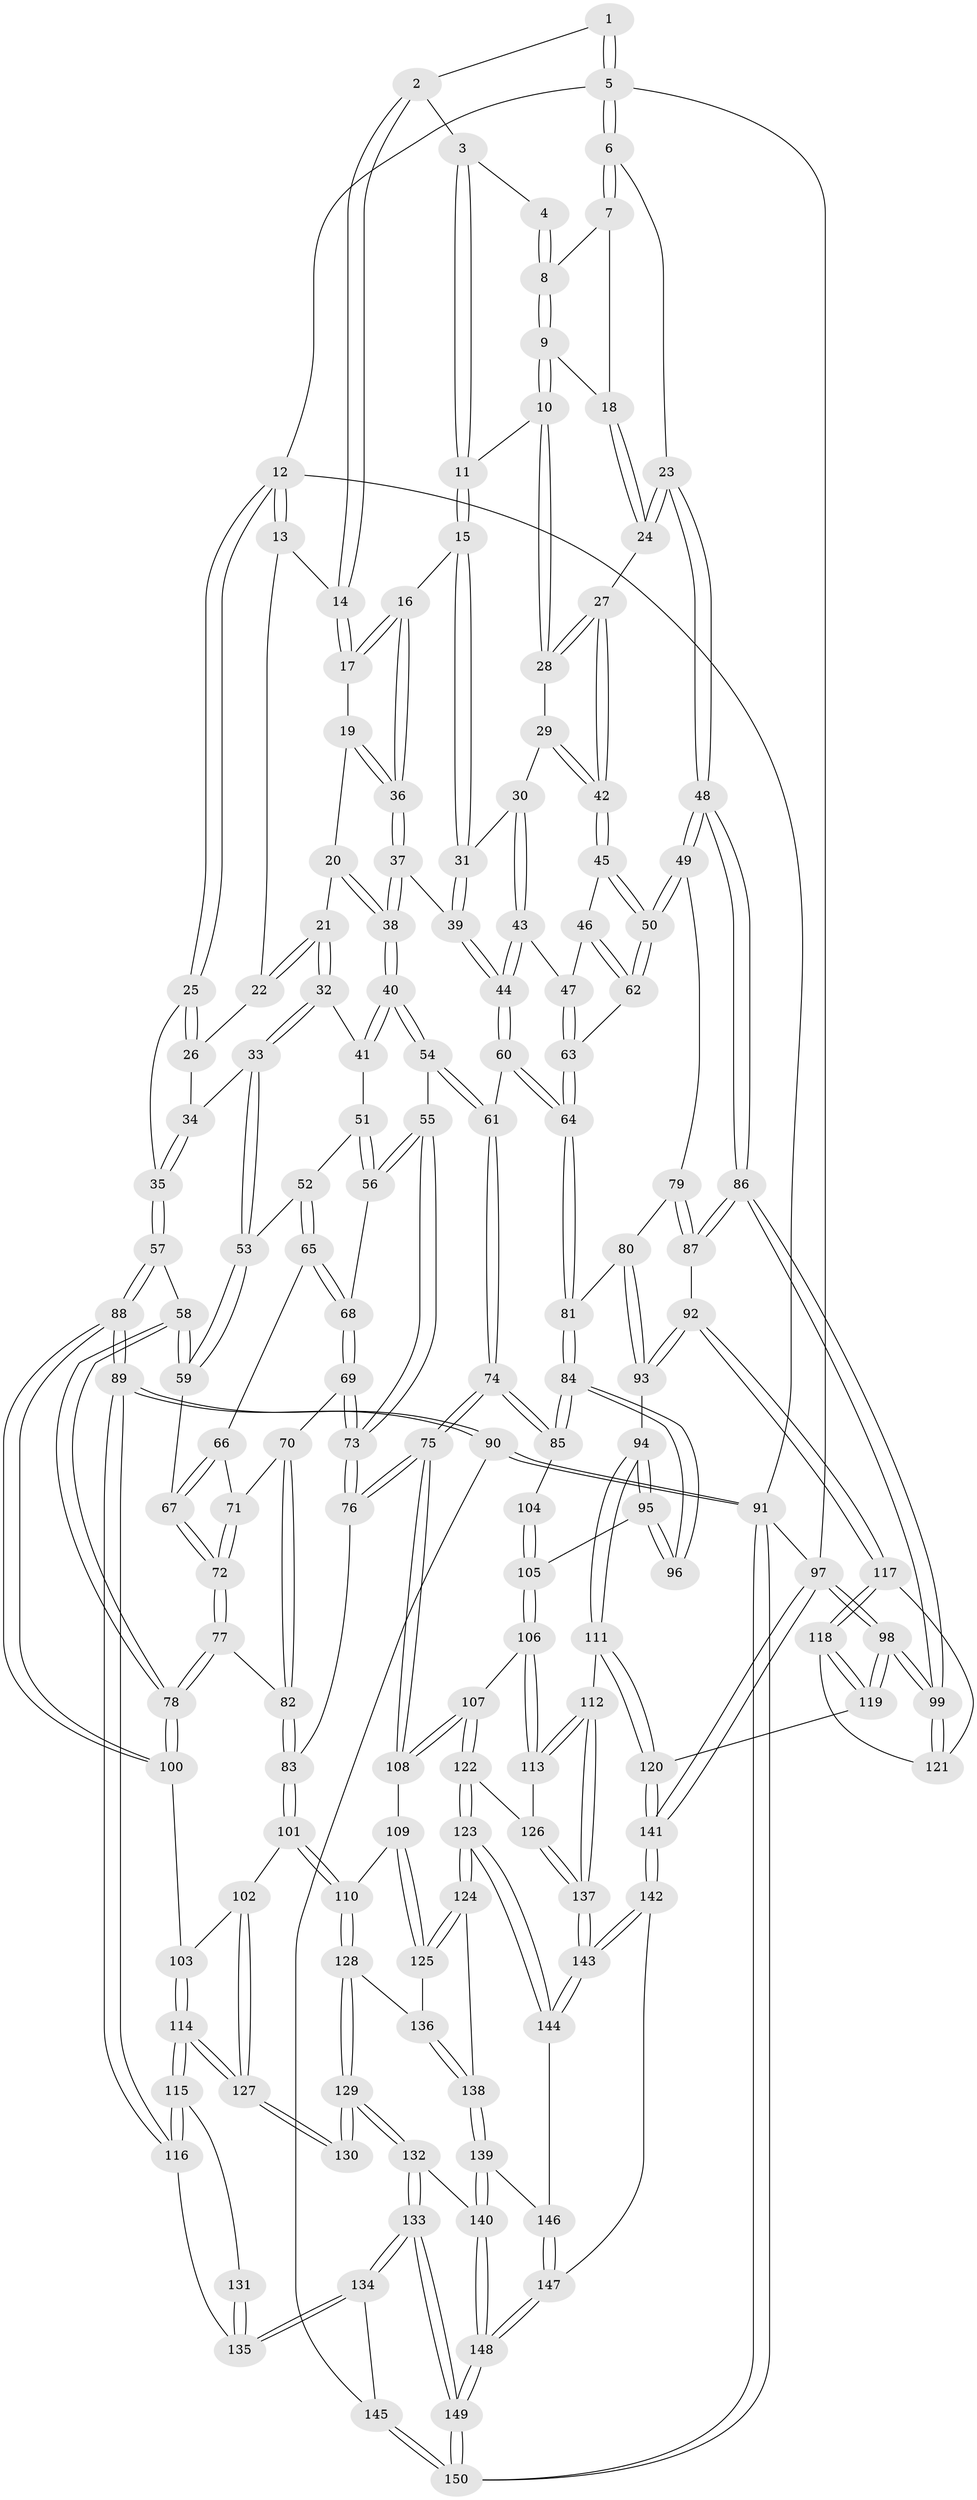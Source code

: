 // Generated by graph-tools (version 1.1) at 2025/12/02/27/25 16:12:00]
// undirected, 150 vertices, 372 edges
graph export_dot {
graph [start="1"]
  node [color=gray90,style=filled];
  1 [pos="+0.8541972655275533+0"];
  2 [pos="+0.5750483107282273+0"];
  3 [pos="+0.7248999443067793+0.02902848345807832"];
  4 [pos="+0.8207991362229858+0.02794307807287471"];
  5 [pos="+1+0"];
  6 [pos="+1+0"];
  7 [pos="+1+0"];
  8 [pos="+0.8363402450098887+0.0830401106791812"];
  9 [pos="+0.8182719101564108+0.11371596977044723"];
  10 [pos="+0.8087126320709994+0.11756962260174367"];
  11 [pos="+0.7608517671922779+0.09355236373004475"];
  12 [pos="+0+0"];
  13 [pos="+0.2694843931456812+0"];
  14 [pos="+0.4818939346047139+0"];
  15 [pos="+0.6381268702187813+0.1788202415478528"];
  16 [pos="+0.5744321232189058+0.13978086959427138"];
  17 [pos="+0.48107917577377+0"];
  18 [pos="+0.8775587114201954+0.14091571235139447"];
  19 [pos="+0.3681193441218416+0.1356691320680183"];
  20 [pos="+0.3620421948407137+0.1456056096359293"];
  21 [pos="+0.31829681874993593+0.18472221722869986"];
  22 [pos="+0.188766983008766+0.11373716129248211"];
  23 [pos="+1+0.276502421508449"];
  24 [pos="+0.9470661340337672+0.2111476374874067"];
  25 [pos="+0+0"];
  26 [pos="+0.1691401786632622+0.1250655122306374"];
  27 [pos="+0.8304581987069071+0.24367940437116942"];
  28 [pos="+0.8033223291110504+0.1399844619372058"];
  29 [pos="+0.7084061877460834+0.22343942429967792"];
  30 [pos="+0.6963410303075478+0.22401842745502448"];
  31 [pos="+0.6608443812524578+0.2089724558992537"];
  32 [pos="+0.31633673861653483+0.19132171645199672"];
  33 [pos="+0.1498912452811671+0.2539842142476196"];
  34 [pos="+0.15546326912864597+0.1427583226974717"];
  35 [pos="+0+0.1521124607707482"];
  36 [pos="+0.5175918767823456+0.24808390217094786"];
  37 [pos="+0.5032111988653263+0.2794703698409502"];
  38 [pos="+0.4897352883460433+0.29673259893738285"];
  39 [pos="+0.6291685483731948+0.29131730561125935"];
  40 [pos="+0.4848394986746398+0.31175439409745137"];
  41 [pos="+0.3194409601539551+0.2297597307807284"];
  42 [pos="+0.812273134768149+0.2676117320126515"];
  43 [pos="+0.716906002569835+0.33485610238005287"];
  44 [pos="+0.6331538595656393+0.3509333688228978"];
  45 [pos="+0.812635967599437+0.2755611883364603"];
  46 [pos="+0.7523167579266377+0.3344263617929022"];
  47 [pos="+0.7329715121194279+0.3439167343846486"];
  48 [pos="+1+0.30714878758305986"];
  49 [pos="+0.9215876208244995+0.41583509549063224"];
  50 [pos="+0.9122880149868473+0.41067905274303884"];
  51 [pos="+0.318689462629687+0.23437844273207542"];
  52 [pos="+0.1712474282719171+0.3311226146797849"];
  53 [pos="+0.1294984151390777+0.2901056229432165"];
  54 [pos="+0.4791177261743085+0.369716564481391"];
  55 [pos="+0.35903020782179684+0.38959162021227145"];
  56 [pos="+0.3303437220957115+0.36984836788163394"];
  57 [pos="+0+0.27035206680700796"];
  58 [pos="+0+0.2781669975689662"];
  59 [pos="+0+0.29632384213935703"];
  60 [pos="+0.578579940985708+0.4286986010435438"];
  61 [pos="+0.5433728167050002+0.4323551223868216"];
  62 [pos="+0.8762518305816974+0.40716620528400305"];
  63 [pos="+0.7420966548287751+0.4137721302137113"];
  64 [pos="+0.689939717589866+0.48369788701313704"];
  65 [pos="+0.18012055386493123+0.345111249431908"];
  66 [pos="+0.17537624981415345+0.35969914108531975"];
  67 [pos="+0.09145951044523785+0.42636776138082416"];
  68 [pos="+0.2645506354109638+0.3760438185839176"];
  69 [pos="+0.23579955316180362+0.4624709692128772"];
  70 [pos="+0.21715042192762354+0.4828245363275686"];
  71 [pos="+0.17349328055958527+0.37424580609632974"];
  72 [pos="+0.12795244281815307+0.5112355094939887"];
  73 [pos="+0.34387577564131794+0.48182432849459017"];
  74 [pos="+0.4753981247565023+0.6179736403925153"];
  75 [pos="+0.46153490915559575+0.6341556908627348"];
  76 [pos="+0.34801117240053475+0.5606224119539501"];
  77 [pos="+0.1286926291950735+0.5379731552814566"];
  78 [pos="+0.11242141541999667+0.5468583838364743"];
  79 [pos="+0.8870662478103727+0.49025554133039234"];
  80 [pos="+0.8804130038170825+0.49765228853302096"];
  81 [pos="+0.7053271963473255+0.5132170593795564"];
  82 [pos="+0.1861470076610359+0.5418999431506598"];
  83 [pos="+0.2471251948127883+0.5791475423084949"];
  84 [pos="+0.7051049383031144+0.5170565949996573"];
  85 [pos="+0.5792519885938648+0.6041299488910767"];
  86 [pos="+1+0.6413166446744387"];
  87 [pos="+1+0.630380439904741"];
  88 [pos="+0+0.6467960690504143"];
  89 [pos="+0+0.7953053114608354"];
  90 [pos="+0+0.8913221997635293"];
  91 [pos="+0+1"];
  92 [pos="+0.8726630164328087+0.6722287201476822"];
  93 [pos="+0.847668424893646+0.6574693307126676"];
  94 [pos="+0.8095636729755541+0.6628205111829338"];
  95 [pos="+0.7586670338980721+0.6382171193070961"];
  96 [pos="+0.7210891455965224+0.5799363894952883"];
  97 [pos="+1+1"];
  98 [pos="+1+1"];
  99 [pos="+1+0.6871519386237925"];
  100 [pos="+0.08367049957944318+0.5876566429876269"];
  101 [pos="+0.2279102115688668+0.7109840030816106"];
  102 [pos="+0.22184016570887946+0.713056178498583"];
  103 [pos="+0.10924770563661483+0.6884689192118081"];
  104 [pos="+0.6412964346866006+0.6267775716493024"];
  105 [pos="+0.6610380089386486+0.6996589773293401"];
  106 [pos="+0.6450339842287458+0.7226330496263935"];
  107 [pos="+0.4643857170420713+0.6397296913424102"];
  108 [pos="+0.46157449435892756+0.6357515819757289"];
  109 [pos="+0.42110265486639187+0.6726363797304878"];
  110 [pos="+0.28398173971021967+0.7404761037311863"];
  111 [pos="+0.740651284216241+0.8122095949750529"];
  112 [pos="+0.7313578247399385+0.8149111885372469"];
  113 [pos="+0.6560653742499091+0.7682556494806556"];
  114 [pos="+0.06544076982725659+0.7517562496662248"];
  115 [pos="+0.0611289505961809+0.7569392442979376"];
  116 [pos="+0.055733913197593+0.7618536809443662"];
  117 [pos="+0.874142294791238+0.6761638248471795"];
  118 [pos="+0.8999234156331554+0.8336855464033247"];
  119 [pos="+0.8967630998580893+0.8545567319965682"];
  120 [pos="+0.8756127066543572+0.8656510759562193"];
  121 [pos="+0.990760274074581+0.7504746365980043"];
  122 [pos="+0.5143445442522624+0.8268123923373105"];
  123 [pos="+0.49525614524176687+0.8905191171804905"];
  124 [pos="+0.470963898407037+0.8813675093463508"];
  125 [pos="+0.38055187057928+0.8210824887860776"];
  126 [pos="+0.6188552959005181+0.7926942218879466"];
  127 [pos="+0.19058437591767885+0.7723862814805397"];
  128 [pos="+0.2987864204832683+0.822469888391472"];
  129 [pos="+0.2216890101779636+0.8831711256730903"];
  130 [pos="+0.18928636254480172+0.776237569484085"];
  131 [pos="+0.16419156713345695+0.7909041578856567"];
  132 [pos="+0.21488791544244912+0.8943584418711298"];
  133 [pos="+0.16369181162958743+0.9254936964757299"];
  134 [pos="+0.12832092804982181+0.9053875695056118"];
  135 [pos="+0.11678936737732257+0.8619203185931145"];
  136 [pos="+0.3161685464635232+0.8302342790659457"];
  137 [pos="+0.6413355657138854+1"];
  138 [pos="+0.3427931177616151+0.8966256663958209"];
  139 [pos="+0.33337976063169616+0.9353747671257587"];
  140 [pos="+0.3061141968655179+0.9459099267770206"];
  141 [pos="+0.7325452177326917+1"];
  142 [pos="+0.6148216194172408+1"];
  143 [pos="+0.6057779792306164+1"];
  144 [pos="+0.5167090357713271+0.9663693300995587"];
  145 [pos="+0.09649720013333062+0.9115677799458981"];
  146 [pos="+0.34370803143303663+0.9414500609308144"];
  147 [pos="+0.41187320856212734+1"];
  148 [pos="+0.240465284699306+1"];
  149 [pos="+0.20042300413267553+1"];
  150 [pos="+0+1"];
  1 -- 2;
  1 -- 5;
  1 -- 5;
  2 -- 3;
  2 -- 14;
  2 -- 14;
  3 -- 4;
  3 -- 11;
  3 -- 11;
  4 -- 8;
  4 -- 8;
  5 -- 6;
  5 -- 6;
  5 -- 12;
  5 -- 97;
  6 -- 7;
  6 -- 7;
  6 -- 23;
  7 -- 8;
  7 -- 18;
  8 -- 9;
  8 -- 9;
  9 -- 10;
  9 -- 10;
  9 -- 18;
  10 -- 11;
  10 -- 28;
  10 -- 28;
  11 -- 15;
  11 -- 15;
  12 -- 13;
  12 -- 13;
  12 -- 25;
  12 -- 25;
  12 -- 91;
  13 -- 14;
  13 -- 22;
  14 -- 17;
  14 -- 17;
  15 -- 16;
  15 -- 31;
  15 -- 31;
  16 -- 17;
  16 -- 17;
  16 -- 36;
  16 -- 36;
  17 -- 19;
  18 -- 24;
  18 -- 24;
  19 -- 20;
  19 -- 36;
  19 -- 36;
  20 -- 21;
  20 -- 38;
  20 -- 38;
  21 -- 22;
  21 -- 22;
  21 -- 32;
  21 -- 32;
  22 -- 26;
  23 -- 24;
  23 -- 24;
  23 -- 48;
  23 -- 48;
  24 -- 27;
  25 -- 26;
  25 -- 26;
  25 -- 35;
  26 -- 34;
  27 -- 28;
  27 -- 28;
  27 -- 42;
  27 -- 42;
  28 -- 29;
  29 -- 30;
  29 -- 42;
  29 -- 42;
  30 -- 31;
  30 -- 43;
  30 -- 43;
  31 -- 39;
  31 -- 39;
  32 -- 33;
  32 -- 33;
  32 -- 41;
  33 -- 34;
  33 -- 53;
  33 -- 53;
  34 -- 35;
  34 -- 35;
  35 -- 57;
  35 -- 57;
  36 -- 37;
  36 -- 37;
  37 -- 38;
  37 -- 38;
  37 -- 39;
  38 -- 40;
  38 -- 40;
  39 -- 44;
  39 -- 44;
  40 -- 41;
  40 -- 41;
  40 -- 54;
  40 -- 54;
  41 -- 51;
  42 -- 45;
  42 -- 45;
  43 -- 44;
  43 -- 44;
  43 -- 47;
  44 -- 60;
  44 -- 60;
  45 -- 46;
  45 -- 50;
  45 -- 50;
  46 -- 47;
  46 -- 62;
  46 -- 62;
  47 -- 63;
  47 -- 63;
  48 -- 49;
  48 -- 49;
  48 -- 86;
  48 -- 86;
  49 -- 50;
  49 -- 50;
  49 -- 79;
  50 -- 62;
  50 -- 62;
  51 -- 52;
  51 -- 56;
  51 -- 56;
  52 -- 53;
  52 -- 65;
  52 -- 65;
  53 -- 59;
  53 -- 59;
  54 -- 55;
  54 -- 61;
  54 -- 61;
  55 -- 56;
  55 -- 56;
  55 -- 73;
  55 -- 73;
  56 -- 68;
  57 -- 58;
  57 -- 88;
  57 -- 88;
  58 -- 59;
  58 -- 59;
  58 -- 78;
  58 -- 78;
  59 -- 67;
  60 -- 61;
  60 -- 64;
  60 -- 64;
  61 -- 74;
  61 -- 74;
  62 -- 63;
  63 -- 64;
  63 -- 64;
  64 -- 81;
  64 -- 81;
  65 -- 66;
  65 -- 68;
  65 -- 68;
  66 -- 67;
  66 -- 67;
  66 -- 71;
  67 -- 72;
  67 -- 72;
  68 -- 69;
  68 -- 69;
  69 -- 70;
  69 -- 73;
  69 -- 73;
  70 -- 71;
  70 -- 82;
  70 -- 82;
  71 -- 72;
  71 -- 72;
  72 -- 77;
  72 -- 77;
  73 -- 76;
  73 -- 76;
  74 -- 75;
  74 -- 75;
  74 -- 85;
  74 -- 85;
  75 -- 76;
  75 -- 76;
  75 -- 108;
  75 -- 108;
  76 -- 83;
  77 -- 78;
  77 -- 78;
  77 -- 82;
  78 -- 100;
  78 -- 100;
  79 -- 80;
  79 -- 87;
  79 -- 87;
  80 -- 81;
  80 -- 93;
  80 -- 93;
  81 -- 84;
  81 -- 84;
  82 -- 83;
  82 -- 83;
  83 -- 101;
  83 -- 101;
  84 -- 85;
  84 -- 85;
  84 -- 96;
  84 -- 96;
  85 -- 104;
  86 -- 87;
  86 -- 87;
  86 -- 99;
  86 -- 99;
  87 -- 92;
  88 -- 89;
  88 -- 89;
  88 -- 100;
  88 -- 100;
  89 -- 90;
  89 -- 90;
  89 -- 116;
  89 -- 116;
  90 -- 91;
  90 -- 91;
  90 -- 145;
  91 -- 150;
  91 -- 150;
  91 -- 97;
  92 -- 93;
  92 -- 93;
  92 -- 117;
  92 -- 117;
  93 -- 94;
  94 -- 95;
  94 -- 95;
  94 -- 111;
  94 -- 111;
  95 -- 96;
  95 -- 96;
  95 -- 105;
  97 -- 98;
  97 -- 98;
  97 -- 141;
  97 -- 141;
  98 -- 99;
  98 -- 99;
  98 -- 119;
  98 -- 119;
  99 -- 121;
  99 -- 121;
  100 -- 103;
  101 -- 102;
  101 -- 110;
  101 -- 110;
  102 -- 103;
  102 -- 127;
  102 -- 127;
  103 -- 114;
  103 -- 114;
  104 -- 105;
  104 -- 105;
  105 -- 106;
  105 -- 106;
  106 -- 107;
  106 -- 113;
  106 -- 113;
  107 -- 108;
  107 -- 108;
  107 -- 122;
  107 -- 122;
  108 -- 109;
  109 -- 110;
  109 -- 125;
  109 -- 125;
  110 -- 128;
  110 -- 128;
  111 -- 112;
  111 -- 120;
  111 -- 120;
  112 -- 113;
  112 -- 113;
  112 -- 137;
  112 -- 137;
  113 -- 126;
  114 -- 115;
  114 -- 115;
  114 -- 127;
  114 -- 127;
  115 -- 116;
  115 -- 116;
  115 -- 131;
  116 -- 135;
  117 -- 118;
  117 -- 118;
  117 -- 121;
  118 -- 119;
  118 -- 119;
  118 -- 121;
  119 -- 120;
  120 -- 141;
  120 -- 141;
  122 -- 123;
  122 -- 123;
  122 -- 126;
  123 -- 124;
  123 -- 124;
  123 -- 144;
  123 -- 144;
  124 -- 125;
  124 -- 125;
  124 -- 138;
  125 -- 136;
  126 -- 137;
  126 -- 137;
  127 -- 130;
  127 -- 130;
  128 -- 129;
  128 -- 129;
  128 -- 136;
  129 -- 130;
  129 -- 130;
  129 -- 132;
  129 -- 132;
  131 -- 135;
  131 -- 135;
  132 -- 133;
  132 -- 133;
  132 -- 140;
  133 -- 134;
  133 -- 134;
  133 -- 149;
  133 -- 149;
  134 -- 135;
  134 -- 135;
  134 -- 145;
  136 -- 138;
  136 -- 138;
  137 -- 143;
  137 -- 143;
  138 -- 139;
  138 -- 139;
  139 -- 140;
  139 -- 140;
  139 -- 146;
  140 -- 148;
  140 -- 148;
  141 -- 142;
  141 -- 142;
  142 -- 143;
  142 -- 143;
  142 -- 147;
  143 -- 144;
  143 -- 144;
  144 -- 146;
  145 -- 150;
  145 -- 150;
  146 -- 147;
  146 -- 147;
  147 -- 148;
  147 -- 148;
  148 -- 149;
  148 -- 149;
  149 -- 150;
  149 -- 150;
}
